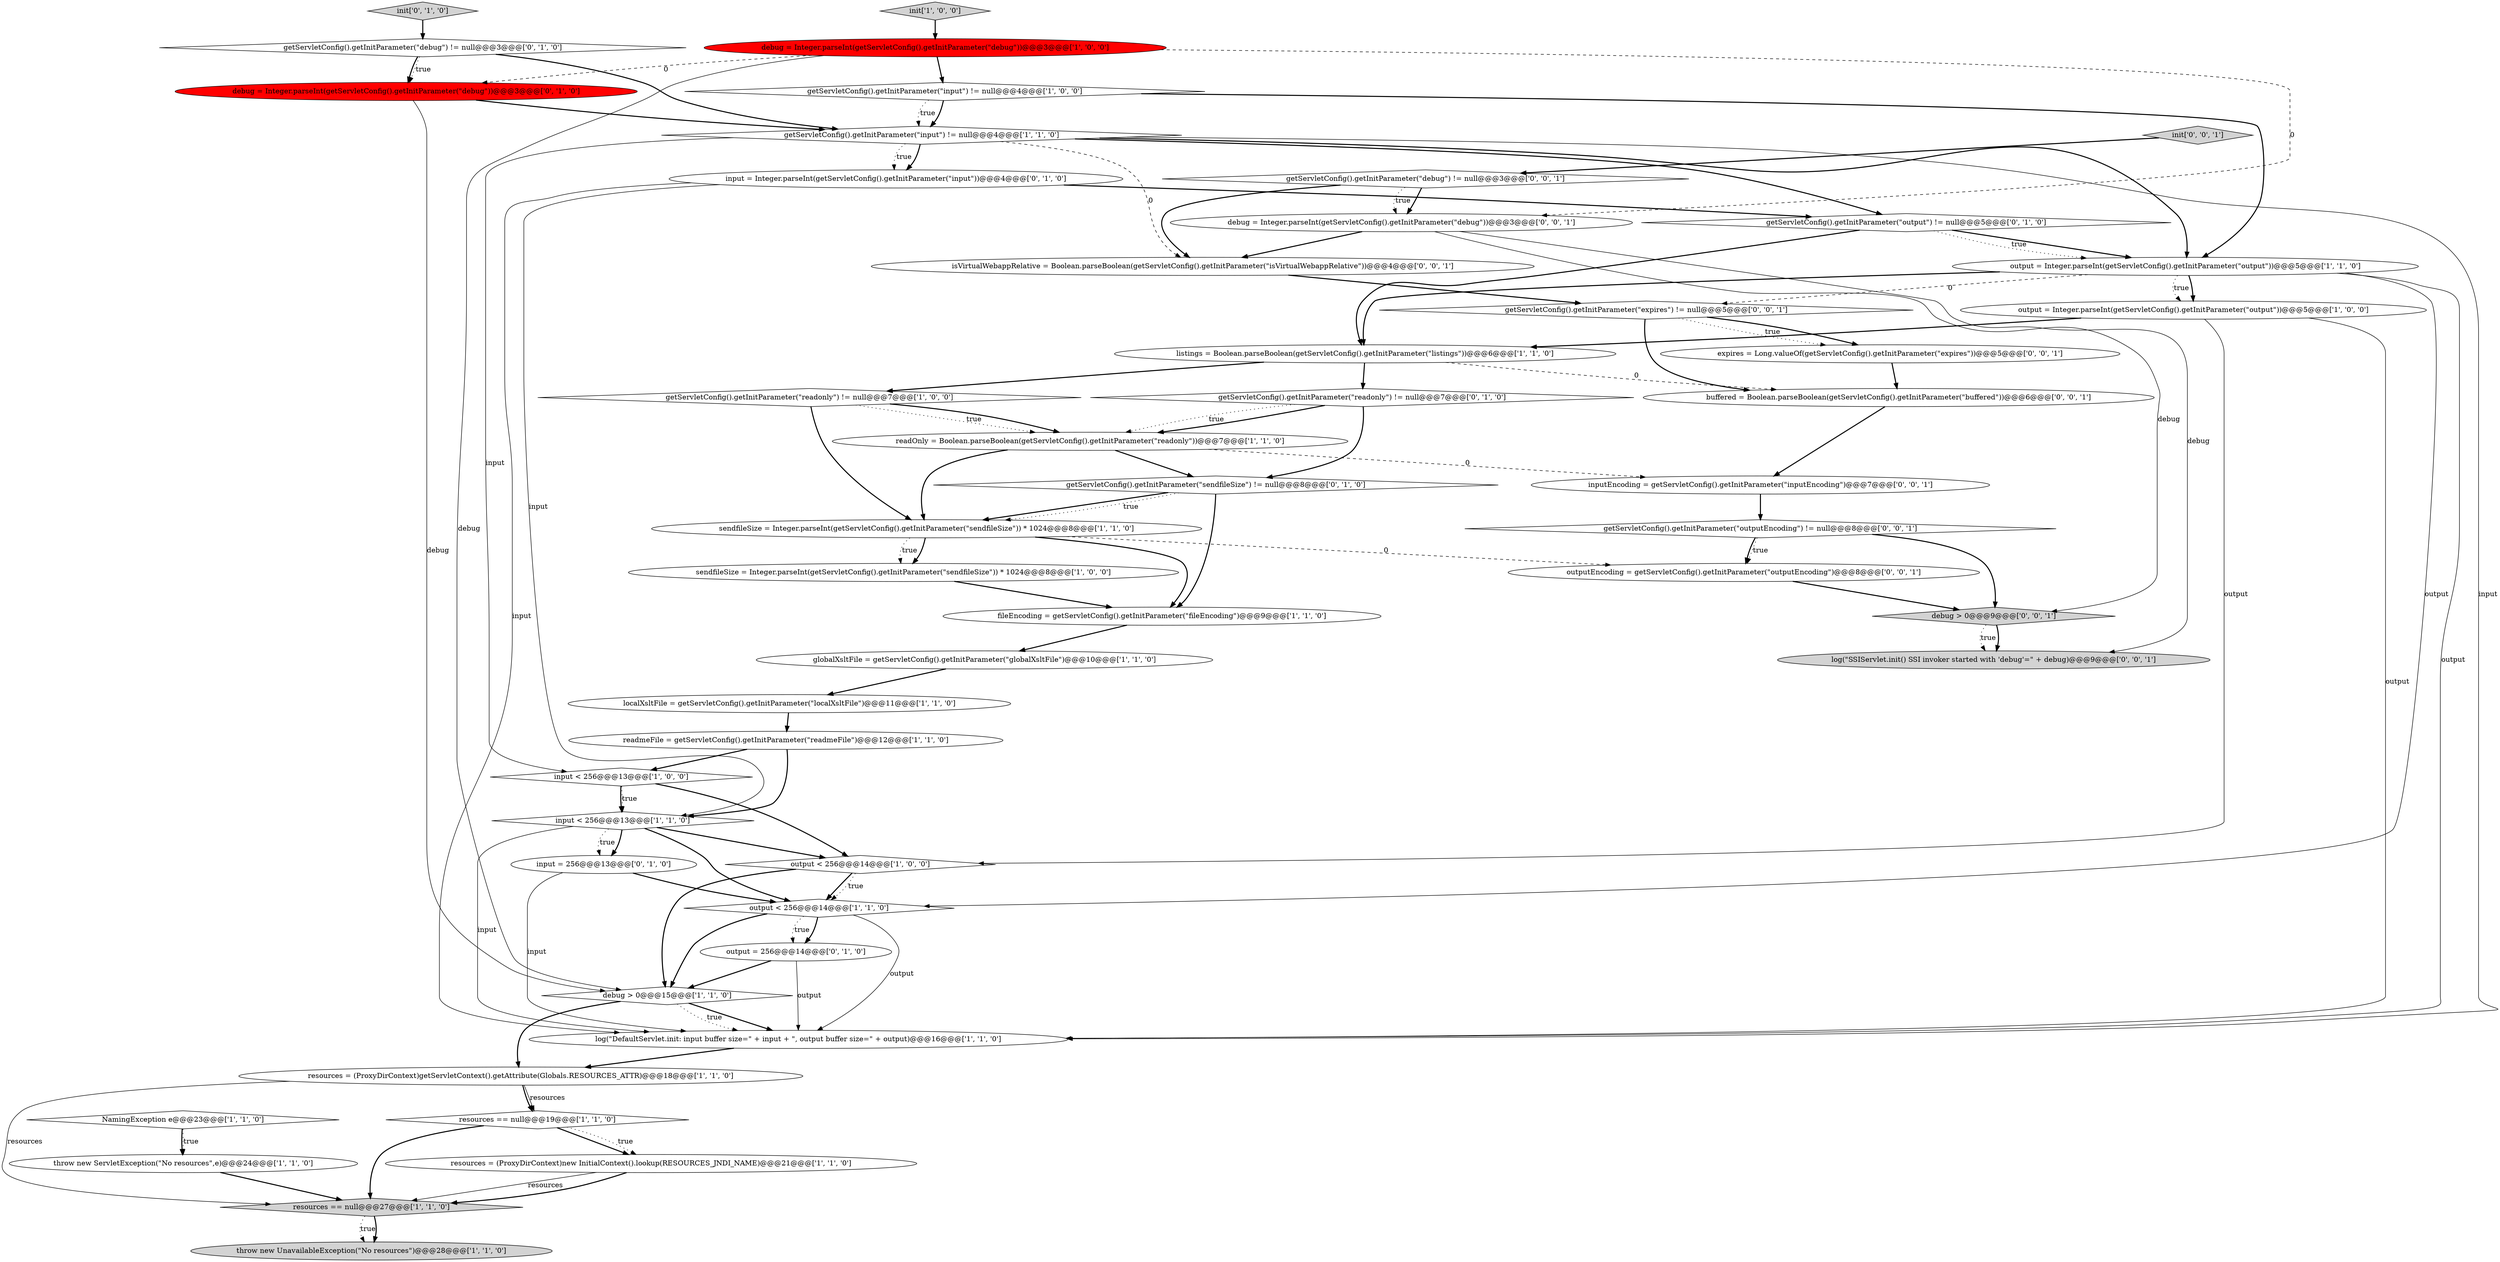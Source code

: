 digraph {
32 [style = filled, label = "debug = Integer.parseInt(getServletConfig().getInitParameter(\"debug\"))@@@3@@@['0', '1', '0']", fillcolor = red, shape = ellipse image = "AAA1AAABBB2BBB"];
1 [style = filled, label = "sendfileSize = Integer.parseInt(getServletConfig().getInitParameter(\"sendfileSize\")) * 1024@@@8@@@['1', '0', '0']", fillcolor = white, shape = ellipse image = "AAA0AAABBB1BBB"];
40 [style = filled, label = "buffered = Boolean.parseBoolean(getServletConfig().getInitParameter(\"buffered\"))@@@6@@@['0', '0', '1']", fillcolor = white, shape = ellipse image = "AAA0AAABBB3BBB"];
29 [style = filled, label = "getServletConfig().getInitParameter(\"output\") != null@@@5@@@['0', '1', '0']", fillcolor = white, shape = diamond image = "AAA0AAABBB2BBB"];
2 [style = filled, label = "localXsltFile = getServletConfig().getInitParameter(\"localXsltFile\")@@@11@@@['1', '1', '0']", fillcolor = white, shape = ellipse image = "AAA0AAABBB1BBB"];
46 [style = filled, label = "debug = Integer.parseInt(getServletConfig().getInitParameter(\"debug\"))@@@3@@@['0', '0', '1']", fillcolor = white, shape = ellipse image = "AAA0AAABBB3BBB"];
48 [style = filled, label = "inputEncoding = getServletConfig().getInitParameter(\"inputEncoding\")@@@7@@@['0', '0', '1']", fillcolor = white, shape = ellipse image = "AAA0AAABBB3BBB"];
4 [style = filled, label = "input < 256@@@13@@@['1', '0', '0']", fillcolor = white, shape = diamond image = "AAA0AAABBB1BBB"];
42 [style = filled, label = "init['0', '0', '1']", fillcolor = lightgray, shape = diamond image = "AAA0AAABBB3BBB"];
22 [style = filled, label = "readOnly = Boolean.parseBoolean(getServletConfig().getInitParameter(\"readonly\"))@@@7@@@['1', '1', '0']", fillcolor = white, shape = ellipse image = "AAA0AAABBB1BBB"];
28 [style = filled, label = "getServletConfig().getInitParameter(\"debug\") != null@@@3@@@['0', '1', '0']", fillcolor = white, shape = diamond image = "AAA0AAABBB2BBB"];
25 [style = filled, label = "throw new UnavailableException(\"No resources\")@@@28@@@['1', '1', '0']", fillcolor = lightgray, shape = ellipse image = "AAA0AAABBB1BBB"];
31 [style = filled, label = "input = 256@@@13@@@['0', '1', '0']", fillcolor = white, shape = ellipse image = "AAA0AAABBB2BBB"];
45 [style = filled, label = "outputEncoding = getServletConfig().getInitParameter(\"outputEncoding\")@@@8@@@['0', '0', '1']", fillcolor = white, shape = ellipse image = "AAA0AAABBB3BBB"];
13 [style = filled, label = "init['1', '0', '0']", fillcolor = lightgray, shape = diamond image = "AAA0AAABBB1BBB"];
7 [style = filled, label = "getServletConfig().getInitParameter(\"input\") != null@@@4@@@['1', '0', '0']", fillcolor = white, shape = diamond image = "AAA0AAABBB1BBB"];
33 [style = filled, label = "getServletConfig().getInitParameter(\"sendfileSize\") != null@@@8@@@['0', '1', '0']", fillcolor = white, shape = diamond image = "AAA0AAABBB2BBB"];
41 [style = filled, label = "getServletConfig().getInitParameter(\"expires\") != null@@@5@@@['0', '0', '1']", fillcolor = white, shape = diamond image = "AAA0AAABBB3BBB"];
37 [style = filled, label = "expires = Long.valueOf(getServletConfig().getInitParameter(\"expires\"))@@@5@@@['0', '0', '1']", fillcolor = white, shape = ellipse image = "AAA0AAABBB3BBB"];
20 [style = filled, label = "readmeFile = getServletConfig().getInitParameter(\"readmeFile\")@@@12@@@['1', '1', '0']", fillcolor = white, shape = ellipse image = "AAA0AAABBB1BBB"];
47 [style = filled, label = "log(\"SSIServlet.init() SSI invoker started with 'debug'=\" + debug)@@@9@@@['0', '0', '1']", fillcolor = lightgray, shape = ellipse image = "AAA0AAABBB3BBB"];
6 [style = filled, label = "log(\"DefaultServlet.init: input buffer size=\" + input + \", output buffer size=\" + output)@@@16@@@['1', '1', '0']", fillcolor = white, shape = ellipse image = "AAA0AAABBB1BBB"];
39 [style = filled, label = "isVirtualWebappRelative = Boolean.parseBoolean(getServletConfig().getInitParameter(\"isVirtualWebappRelative\"))@@@4@@@['0', '0', '1']", fillcolor = white, shape = ellipse image = "AAA0AAABBB3BBB"];
43 [style = filled, label = "getServletConfig().getInitParameter(\"outputEncoding\") != null@@@8@@@['0', '0', '1']", fillcolor = white, shape = diamond image = "AAA0AAABBB3BBB"];
30 [style = filled, label = "output = 256@@@14@@@['0', '1', '0']", fillcolor = white, shape = ellipse image = "AAA0AAABBB2BBB"];
16 [style = filled, label = "resources == null@@@27@@@['1', '1', '0']", fillcolor = lightgray, shape = diamond image = "AAA0AAABBB1BBB"];
34 [style = filled, label = "input = Integer.parseInt(getServletConfig().getInitParameter(\"input\"))@@@4@@@['0', '1', '0']", fillcolor = white, shape = ellipse image = "AAA0AAABBB2BBB"];
3 [style = filled, label = "output = Integer.parseInt(getServletConfig().getInitParameter(\"output\"))@@@5@@@['1', '0', '0']", fillcolor = white, shape = ellipse image = "AAA0AAABBB1BBB"];
11 [style = filled, label = "output < 256@@@14@@@['1', '1', '0']", fillcolor = white, shape = diamond image = "AAA0AAABBB1BBB"];
17 [style = filled, label = "resources = (ProxyDirContext)getServletContext().getAttribute(Globals.RESOURCES_ATTR)@@@18@@@['1', '1', '0']", fillcolor = white, shape = ellipse image = "AAA0AAABBB1BBB"];
5 [style = filled, label = "listings = Boolean.parseBoolean(getServletConfig().getInitParameter(\"listings\"))@@@6@@@['1', '1', '0']", fillcolor = white, shape = ellipse image = "AAA0AAABBB1BBB"];
38 [style = filled, label = "debug > 0@@@9@@@['0', '0', '1']", fillcolor = lightgray, shape = diamond image = "AAA0AAABBB3BBB"];
12 [style = filled, label = "throw new ServletException(\"No resources\",e)@@@24@@@['1', '1', '0']", fillcolor = white, shape = ellipse image = "AAA0AAABBB1BBB"];
24 [style = filled, label = "sendfileSize = Integer.parseInt(getServletConfig().getInitParameter(\"sendfileSize\")) * 1024@@@8@@@['1', '1', '0']", fillcolor = white, shape = ellipse image = "AAA0AAABBB1BBB"];
8 [style = filled, label = "output < 256@@@14@@@['1', '0', '0']", fillcolor = white, shape = diamond image = "AAA0AAABBB1BBB"];
10 [style = filled, label = "resources == null@@@19@@@['1', '1', '0']", fillcolor = white, shape = diamond image = "AAA0AAABBB1BBB"];
14 [style = filled, label = "fileEncoding = getServletConfig().getInitParameter(\"fileEncoding\")@@@9@@@['1', '1', '0']", fillcolor = white, shape = ellipse image = "AAA0AAABBB1BBB"];
27 [style = filled, label = "globalXsltFile = getServletConfig().getInitParameter(\"globalXsltFile\")@@@10@@@['1', '1', '0']", fillcolor = white, shape = ellipse image = "AAA0AAABBB1BBB"];
35 [style = filled, label = "init['0', '1', '0']", fillcolor = lightgray, shape = diamond image = "AAA0AAABBB2BBB"];
9 [style = filled, label = "getServletConfig().getInitParameter(\"input\") != null@@@4@@@['1', '1', '0']", fillcolor = white, shape = diamond image = "AAA0AAABBB1BBB"];
36 [style = filled, label = "getServletConfig().getInitParameter(\"readonly\") != null@@@7@@@['0', '1', '0']", fillcolor = white, shape = diamond image = "AAA0AAABBB2BBB"];
44 [style = filled, label = "getServletConfig().getInitParameter(\"debug\") != null@@@3@@@['0', '0', '1']", fillcolor = white, shape = diamond image = "AAA0AAABBB3BBB"];
19 [style = filled, label = "resources = (ProxyDirContext)new InitialContext().lookup(RESOURCES_JNDI_NAME)@@@21@@@['1', '1', '0']", fillcolor = white, shape = ellipse image = "AAA0AAABBB1BBB"];
15 [style = filled, label = "debug = Integer.parseInt(getServletConfig().getInitParameter(\"debug\"))@@@3@@@['1', '0', '0']", fillcolor = red, shape = ellipse image = "AAA1AAABBB1BBB"];
26 [style = filled, label = "debug > 0@@@15@@@['1', '1', '0']", fillcolor = white, shape = diamond image = "AAA0AAABBB1BBB"];
18 [style = filled, label = "output = Integer.parseInt(getServletConfig().getInitParameter(\"output\"))@@@5@@@['1', '1', '0']", fillcolor = white, shape = ellipse image = "AAA0AAABBB1BBB"];
0 [style = filled, label = "getServletConfig().getInitParameter(\"readonly\") != null@@@7@@@['1', '0', '0']", fillcolor = white, shape = diamond image = "AAA0AAABBB1BBB"];
21 [style = filled, label = "input < 256@@@13@@@['1', '1', '0']", fillcolor = white, shape = diamond image = "AAA0AAABBB1BBB"];
23 [style = filled, label = "NamingException e@@@23@@@['1', '1', '0']", fillcolor = white, shape = diamond image = "AAA0AAABBB1BBB"];
9->39 [style = dashed, label="0"];
18->3 [style = bold, label=""];
46->38 [style = solid, label="debug"];
29->5 [style = bold, label=""];
10->19 [style = bold, label=""];
21->8 [style = bold, label=""];
28->9 [style = bold, label=""];
5->40 [style = dashed, label="0"];
36->33 [style = bold, label=""];
29->18 [style = bold, label=""];
7->9 [style = bold, label=""];
44->46 [style = bold, label=""];
3->5 [style = bold, label=""];
21->31 [style = bold, label=""];
42->44 [style = bold, label=""];
5->0 [style = bold, label=""];
48->43 [style = bold, label=""];
0->24 [style = bold, label=""];
45->38 [style = bold, label=""];
18->3 [style = dotted, label="true"];
4->8 [style = bold, label=""];
23->12 [style = bold, label=""];
9->29 [style = bold, label=""];
8->11 [style = bold, label=""];
5->36 [style = bold, label=""];
9->6 [style = solid, label="input"];
27->2 [style = bold, label=""];
22->33 [style = bold, label=""];
2->20 [style = bold, label=""];
29->18 [style = dotted, label="true"];
26->17 [style = bold, label=""];
44->46 [style = dotted, label="true"];
30->26 [style = bold, label=""];
41->37 [style = bold, label=""];
4->21 [style = bold, label=""];
21->6 [style = solid, label="input"];
46->39 [style = bold, label=""];
26->6 [style = bold, label=""];
31->11 [style = bold, label=""];
43->45 [style = bold, label=""];
35->28 [style = bold, label=""];
11->6 [style = solid, label="output"];
18->11 [style = solid, label="output"];
24->45 [style = dashed, label="0"];
32->26 [style = solid, label="debug"];
21->11 [style = bold, label=""];
21->31 [style = dotted, label="true"];
3->8 [style = solid, label="output"];
38->47 [style = bold, label=""];
39->41 [style = bold, label=""];
26->6 [style = dotted, label="true"];
13->15 [style = bold, label=""];
34->21 [style = solid, label="input"];
16->25 [style = dotted, label="true"];
11->30 [style = bold, label=""];
11->26 [style = bold, label=""];
31->6 [style = solid, label="input"];
6->17 [style = bold, label=""];
17->10 [style = bold, label=""];
19->16 [style = solid, label="resources"];
34->29 [style = bold, label=""];
11->30 [style = dotted, label="true"];
36->22 [style = dotted, label="true"];
3->6 [style = solid, label="output"];
15->32 [style = dashed, label="0"];
41->37 [style = dotted, label="true"];
19->16 [style = bold, label=""];
28->32 [style = bold, label=""];
4->21 [style = dotted, label="true"];
32->9 [style = bold, label=""];
28->32 [style = dotted, label="true"];
9->18 [style = bold, label=""];
43->38 [style = bold, label=""];
10->16 [style = bold, label=""];
41->40 [style = bold, label=""];
10->19 [style = dotted, label="true"];
33->24 [style = bold, label=""];
46->47 [style = solid, label="debug"];
7->18 [style = bold, label=""];
15->26 [style = solid, label="debug"];
8->11 [style = dotted, label="true"];
33->24 [style = dotted, label="true"];
14->27 [style = bold, label=""];
24->1 [style = bold, label=""];
30->6 [style = solid, label="output"];
22->48 [style = dashed, label="0"];
24->1 [style = dotted, label="true"];
33->14 [style = bold, label=""];
15->7 [style = bold, label=""];
40->48 [style = bold, label=""];
18->41 [style = dashed, label="0"];
9->34 [style = bold, label=""];
9->4 [style = solid, label="input"];
16->25 [style = bold, label=""];
34->6 [style = solid, label="input"];
12->16 [style = bold, label=""];
7->9 [style = dotted, label="true"];
44->39 [style = bold, label=""];
17->16 [style = solid, label="resources"];
18->6 [style = solid, label="output"];
20->4 [style = bold, label=""];
24->14 [style = bold, label=""];
0->22 [style = dotted, label="true"];
20->21 [style = bold, label=""];
15->46 [style = dashed, label="0"];
9->34 [style = dotted, label="true"];
43->45 [style = dotted, label="true"];
18->5 [style = bold, label=""];
0->22 [style = bold, label=""];
38->47 [style = dotted, label="true"];
1->14 [style = bold, label=""];
17->10 [style = solid, label="resources"];
22->24 [style = bold, label=""];
23->12 [style = dotted, label="true"];
37->40 [style = bold, label=""];
8->26 [style = bold, label=""];
36->22 [style = bold, label=""];
}
